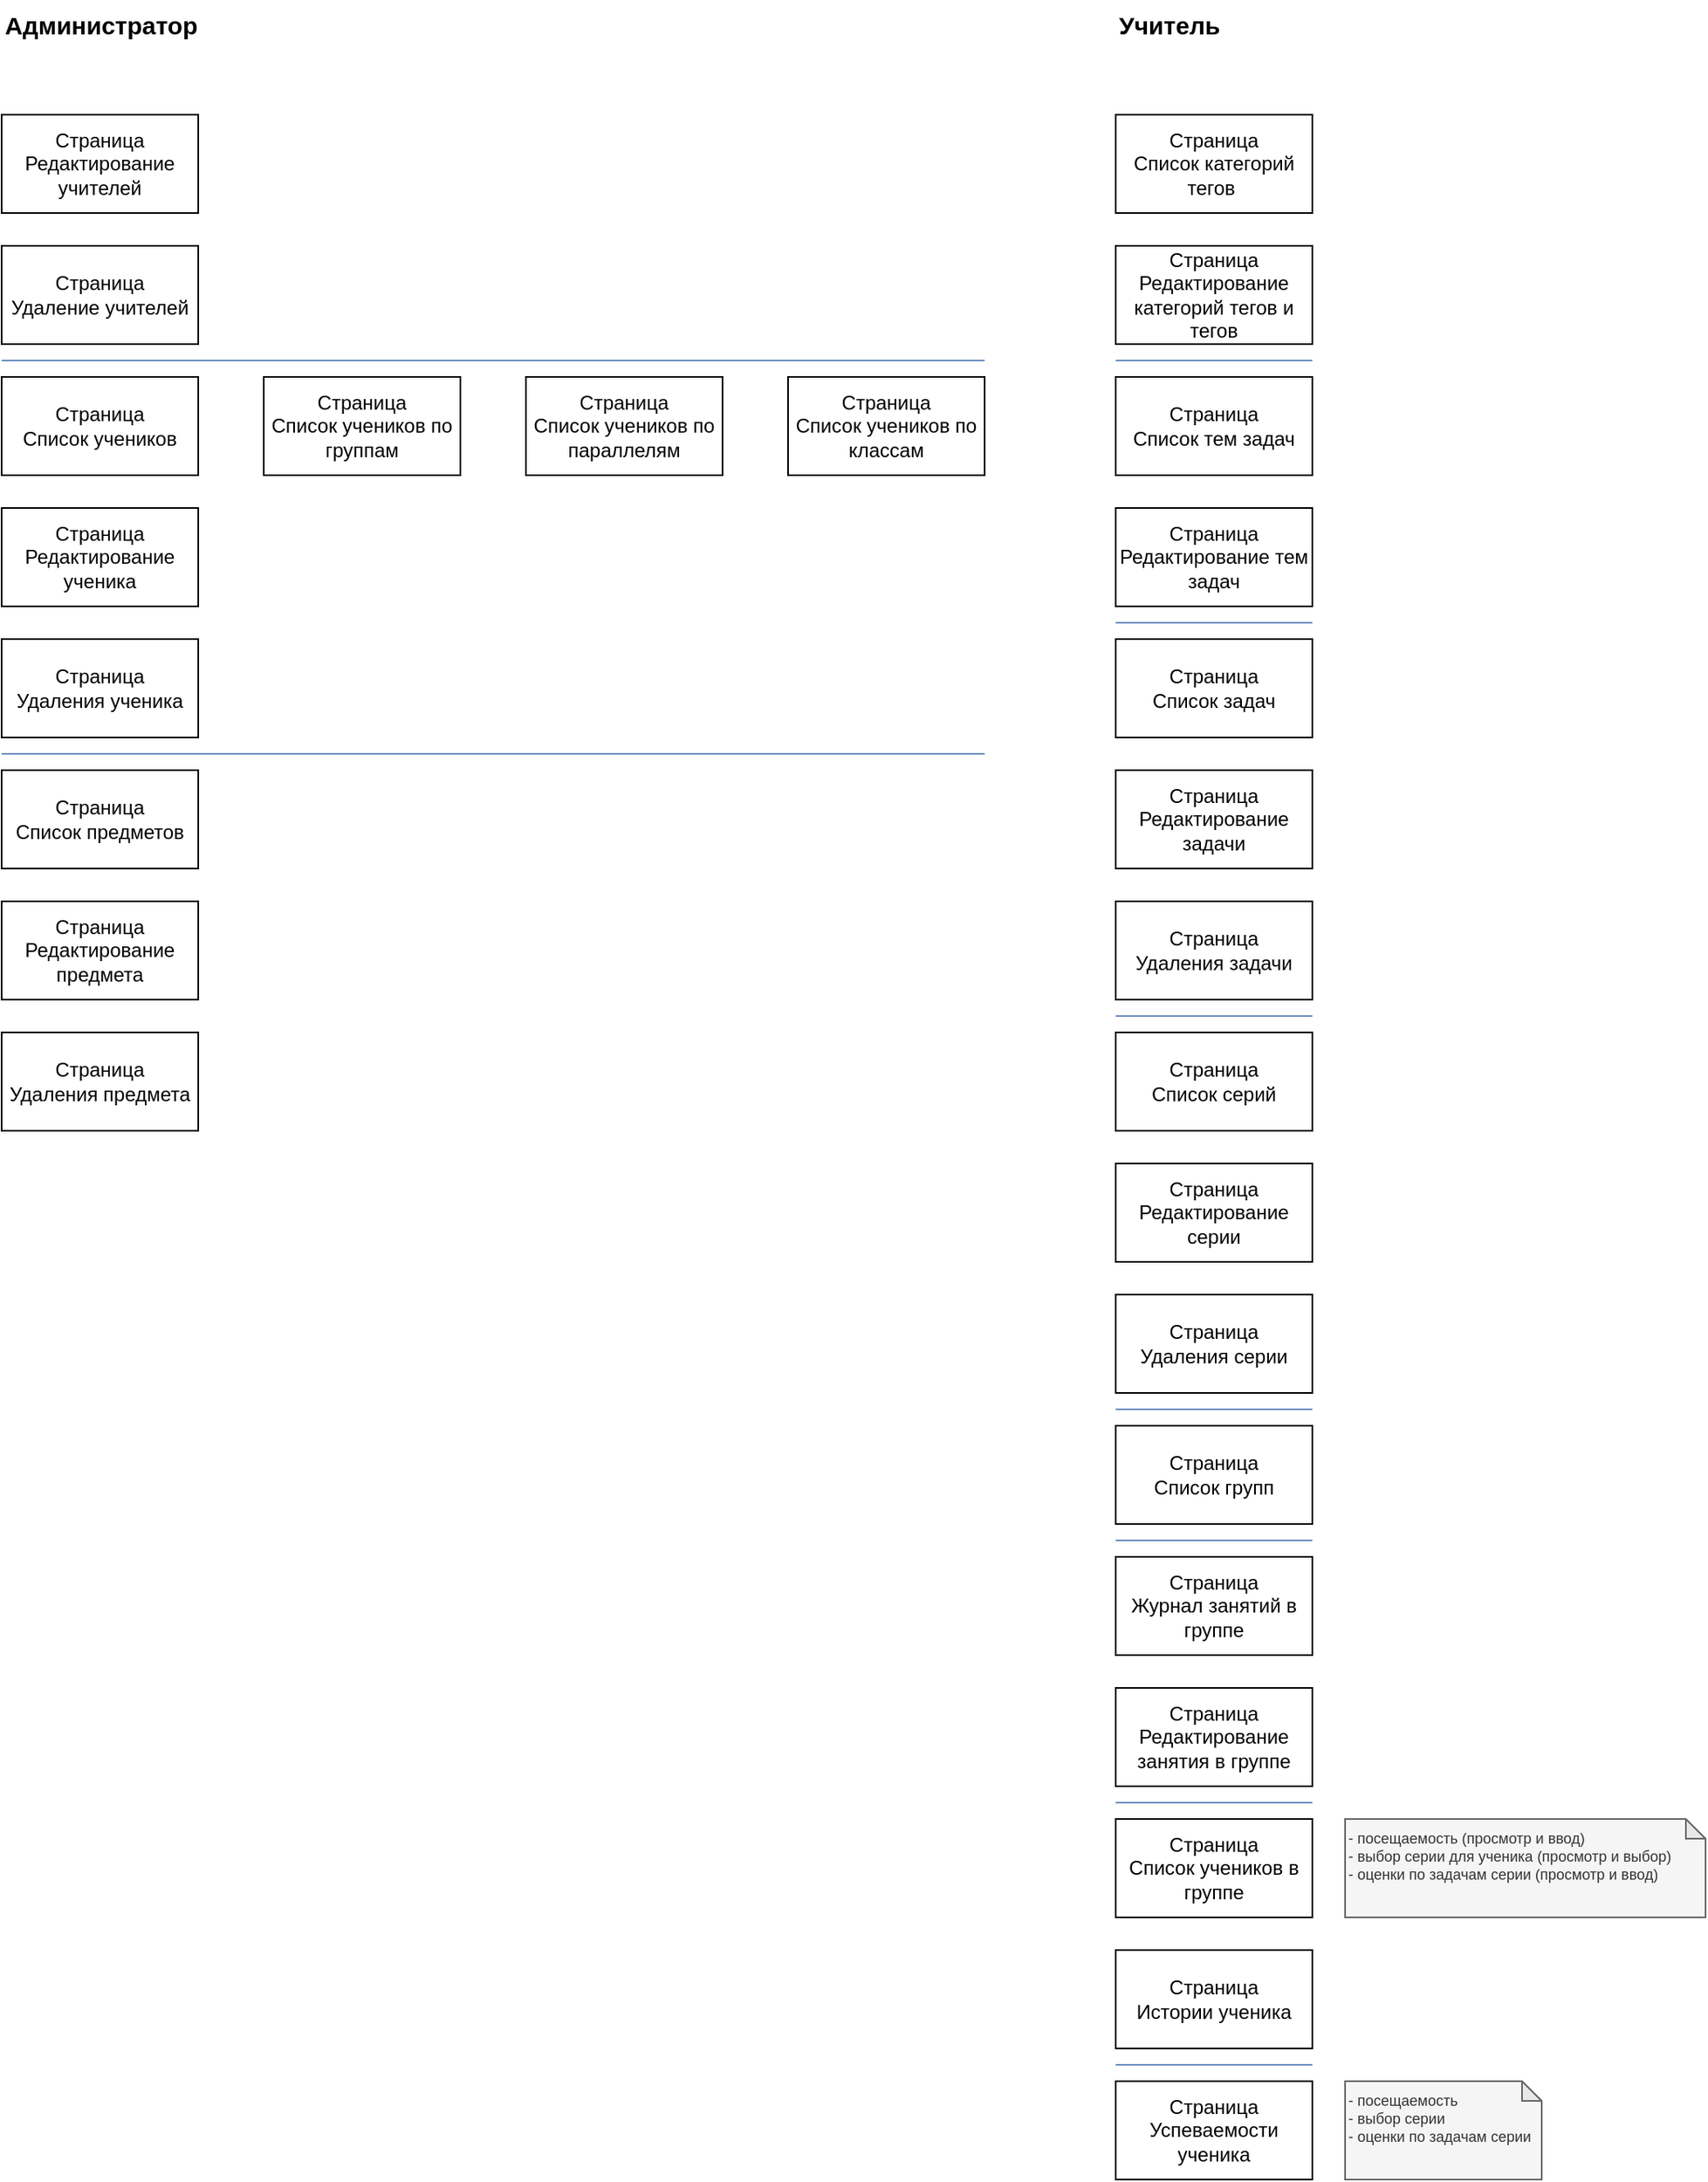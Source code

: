 <mxfile version="24.7.5">
  <diagram name="Page-1" id="ZGJE-EuKqo1q0yyvJVfk">
    <mxGraphModel dx="817" dy="434" grid="1" gridSize="10" guides="1" tooltips="1" connect="1" arrows="1" fold="1" page="1" pageScale="1" pageWidth="850" pageHeight="1100" math="0" shadow="0">
      <root>
        <mxCell id="0" />
        <mxCell id="1" parent="0" />
        <mxCell id="iRvsRHOg4NnXrF-ah_4C-1" value="Страница&lt;div&gt;Редактирование учителей&lt;/div&gt;" style="rounded=0;whiteSpace=wrap;html=1;" vertex="1" parent="1">
          <mxGeometry x="80" y="80" width="120" height="60" as="geometry" />
        </mxCell>
        <mxCell id="iRvsRHOg4NnXrF-ah_4C-2" value="Страница&lt;div&gt;Удаление учителей&lt;/div&gt;" style="rounded=0;whiteSpace=wrap;html=1;" vertex="1" parent="1">
          <mxGeometry x="80" y="160" width="120" height="60" as="geometry" />
        </mxCell>
        <mxCell id="iRvsRHOg4NnXrF-ah_4C-3" value="Страница&lt;div&gt;Список учеников&lt;/div&gt;" style="rounded=0;whiteSpace=wrap;html=1;" vertex="1" parent="1">
          <mxGeometry x="80" y="240" width="120" height="60" as="geometry" />
        </mxCell>
        <mxCell id="iRvsRHOg4NnXrF-ah_4C-4" value="Страница&lt;div&gt;Список учеников по группам&lt;/div&gt;" style="rounded=0;whiteSpace=wrap;html=1;" vertex="1" parent="1">
          <mxGeometry x="240" y="240" width="120" height="60" as="geometry" />
        </mxCell>
        <mxCell id="iRvsRHOg4NnXrF-ah_4C-5" value="Страница&lt;div&gt;Список учеников по параллелям&lt;/div&gt;" style="rounded=0;whiteSpace=wrap;html=1;" vertex="1" parent="1">
          <mxGeometry x="400" y="240" width="120" height="60" as="geometry" />
        </mxCell>
        <mxCell id="iRvsRHOg4NnXrF-ah_4C-6" value="Страница&lt;div&gt;Список учеников по классам&lt;/div&gt;" style="rounded=0;whiteSpace=wrap;html=1;" vertex="1" parent="1">
          <mxGeometry x="560" y="240" width="120" height="60" as="geometry" />
        </mxCell>
        <mxCell id="iRvsRHOg4NnXrF-ah_4C-7" value="Страница&lt;div&gt;Редактирование ученика&lt;/div&gt;" style="rounded=0;whiteSpace=wrap;html=1;" vertex="1" parent="1">
          <mxGeometry x="80" y="320" width="120" height="60" as="geometry" />
        </mxCell>
        <mxCell id="iRvsRHOg4NnXrF-ah_4C-8" value="Страница&lt;div&gt;Удаления ученика&lt;/div&gt;" style="rounded=0;whiteSpace=wrap;html=1;" vertex="1" parent="1">
          <mxGeometry x="80" y="400" width="120" height="60" as="geometry" />
        </mxCell>
        <mxCell id="iRvsRHOg4NnXrF-ah_4C-9" value="Страница&lt;div&gt;Список предметов&lt;/div&gt;" style="rounded=0;whiteSpace=wrap;html=1;" vertex="1" parent="1">
          <mxGeometry x="80" y="480" width="120" height="60" as="geometry" />
        </mxCell>
        <mxCell id="iRvsRHOg4NnXrF-ah_4C-10" value="Страница&lt;div&gt;Редактирование предмета&lt;/div&gt;" style="rounded=0;whiteSpace=wrap;html=1;" vertex="1" parent="1">
          <mxGeometry x="80" y="560" width="120" height="60" as="geometry" />
        </mxCell>
        <mxCell id="iRvsRHOg4NnXrF-ah_4C-11" value="Страница&lt;div&gt;Удаления предмета&lt;/div&gt;" style="rounded=0;whiteSpace=wrap;html=1;" vertex="1" parent="1">
          <mxGeometry x="80" y="640" width="120" height="60" as="geometry" />
        </mxCell>
        <mxCell id="iRvsRHOg4NnXrF-ah_4C-12" value="Администратор" style="text;html=1;align=left;verticalAlign=middle;whiteSpace=wrap;rounded=0;fontStyle=1;fontSize=15;" vertex="1" parent="1">
          <mxGeometry x="80" y="10" width="130" height="30" as="geometry" />
        </mxCell>
        <mxCell id="iRvsRHOg4NnXrF-ah_4C-13" value="Учитель" style="text;html=1;align=left;verticalAlign=middle;whiteSpace=wrap;rounded=0;fontStyle=1;fontSize=15;" vertex="1" parent="1">
          <mxGeometry x="760" y="10" width="130" height="30" as="geometry" />
        </mxCell>
        <mxCell id="iRvsRHOg4NnXrF-ah_4C-14" value="Страница&lt;div&gt;Список групп&lt;/div&gt;" style="rounded=0;whiteSpace=wrap;html=1;" vertex="1" parent="1">
          <mxGeometry x="760" y="880" width="120" height="60" as="geometry" />
        </mxCell>
        <mxCell id="iRvsRHOg4NnXrF-ah_4C-15" value="Страница&lt;div&gt;Журнал занятий в группе&lt;/div&gt;" style="rounded=0;whiteSpace=wrap;html=1;" vertex="1" parent="1">
          <mxGeometry x="760" y="960" width="120" height="60" as="geometry" />
        </mxCell>
        <mxCell id="iRvsRHOg4NnXrF-ah_4C-16" value="Страница&lt;div&gt;Список учеников в группе&lt;/div&gt;" style="rounded=0;whiteSpace=wrap;html=1;" vertex="1" parent="1">
          <mxGeometry x="760" y="1120" width="120" height="60" as="geometry" />
        </mxCell>
        <mxCell id="iRvsRHOg4NnXrF-ah_4C-17" value="" style="endArrow=none;html=1;rounded=0;fillColor=#dae8fc;strokeColor=#6c8ebf;" edge="1" parent="1">
          <mxGeometry width="50" height="50" relative="1" as="geometry">
            <mxPoint x="80" y="230" as="sourcePoint" />
            <mxPoint x="680" y="230" as="targetPoint" />
          </mxGeometry>
        </mxCell>
        <mxCell id="iRvsRHOg4NnXrF-ah_4C-18" value="" style="endArrow=none;html=1;rounded=0;fillColor=#dae8fc;strokeColor=#6c8ebf;" edge="1" parent="1">
          <mxGeometry width="50" height="50" relative="1" as="geometry">
            <mxPoint x="80" y="470" as="sourcePoint" />
            <mxPoint x="680" y="470" as="targetPoint" />
          </mxGeometry>
        </mxCell>
        <mxCell id="iRvsRHOg4NnXrF-ah_4C-19" value="Страница&lt;div&gt;Список задач&lt;/div&gt;" style="rounded=0;whiteSpace=wrap;html=1;" vertex="1" parent="1">
          <mxGeometry x="760" y="400" width="120" height="60" as="geometry" />
        </mxCell>
        <mxCell id="iRvsRHOg4NnXrF-ah_4C-20" value="Страница&lt;div&gt;Редактирование задачи&lt;/div&gt;" style="rounded=0;whiteSpace=wrap;html=1;" vertex="1" parent="1">
          <mxGeometry x="760" y="480" width="120" height="60" as="geometry" />
        </mxCell>
        <mxCell id="iRvsRHOg4NnXrF-ah_4C-21" value="Страница&lt;div&gt;Удаления задачи&lt;/div&gt;" style="rounded=0;whiteSpace=wrap;html=1;" vertex="1" parent="1">
          <mxGeometry x="760" y="560" width="120" height="60" as="geometry" />
        </mxCell>
        <mxCell id="iRvsRHOg4NnXrF-ah_4C-22" value="" style="endArrow=none;html=1;rounded=0;fillColor=#dae8fc;strokeColor=#6c8ebf;" edge="1" parent="1">
          <mxGeometry width="50" height="50" relative="1" as="geometry">
            <mxPoint x="760" y="630" as="sourcePoint" />
            <mxPoint x="880" y="630" as="targetPoint" />
          </mxGeometry>
        </mxCell>
        <mxCell id="iRvsRHOg4NnXrF-ah_4C-23" value="Страница&lt;div&gt;Список серий&lt;/div&gt;" style="rounded=0;whiteSpace=wrap;html=1;" vertex="1" parent="1">
          <mxGeometry x="760" y="640" width="120" height="60" as="geometry" />
        </mxCell>
        <mxCell id="iRvsRHOg4NnXrF-ah_4C-24" value="Страница&lt;div&gt;Редактирование серии&lt;/div&gt;" style="rounded=0;whiteSpace=wrap;html=1;" vertex="1" parent="1">
          <mxGeometry x="760" y="720" width="120" height="60" as="geometry" />
        </mxCell>
        <mxCell id="iRvsRHOg4NnXrF-ah_4C-25" value="Страница&lt;div&gt;Удаления серии&lt;/div&gt;" style="rounded=0;whiteSpace=wrap;html=1;" vertex="1" parent="1">
          <mxGeometry x="760" y="800" width="120" height="60" as="geometry" />
        </mxCell>
        <mxCell id="iRvsRHOg4NnXrF-ah_4C-26" value="" style="endArrow=none;html=1;rounded=0;fillColor=#dae8fc;strokeColor=#6c8ebf;" edge="1" parent="1">
          <mxGeometry width="50" height="50" relative="1" as="geometry">
            <mxPoint x="760" y="870" as="sourcePoint" />
            <mxPoint x="880" y="870" as="targetPoint" />
          </mxGeometry>
        </mxCell>
        <mxCell id="iRvsRHOg4NnXrF-ah_4C-29" value="" style="endArrow=none;html=1;rounded=0;fillColor=#dae8fc;strokeColor=#6c8ebf;" edge="1" parent="1">
          <mxGeometry width="50" height="50" relative="1" as="geometry">
            <mxPoint x="760" y="950" as="sourcePoint" />
            <mxPoint x="880" y="950" as="targetPoint" />
          </mxGeometry>
        </mxCell>
        <mxCell id="iRvsRHOg4NnXrF-ah_4C-30" value="Страница&lt;div&gt;Редактирование занятия в группе&lt;/div&gt;" style="rounded=0;whiteSpace=wrap;html=1;" vertex="1" parent="1">
          <mxGeometry x="760" y="1040" width="120" height="60" as="geometry" />
        </mxCell>
        <mxCell id="iRvsRHOg4NnXrF-ah_4C-31" value="Страница&lt;div&gt;Список тем задач&lt;/div&gt;" style="rounded=0;whiteSpace=wrap;html=1;" vertex="1" parent="1">
          <mxGeometry x="760" y="240" width="120" height="60" as="geometry" />
        </mxCell>
        <mxCell id="iRvsRHOg4NnXrF-ah_4C-32" value="Страница Редактирование категорий тегов и тегов" style="rounded=0;whiteSpace=wrap;html=1;" vertex="1" parent="1">
          <mxGeometry x="760" y="160" width="120" height="60" as="geometry" />
        </mxCell>
        <mxCell id="iRvsRHOg4NnXrF-ah_4C-33" value="Страница&lt;div&gt;Список категорий тегов&amp;nbsp;&lt;/div&gt;" style="rounded=0;whiteSpace=wrap;html=1;" vertex="1" parent="1">
          <mxGeometry x="760" y="80" width="120" height="60" as="geometry" />
        </mxCell>
        <mxCell id="iRvsRHOg4NnXrF-ah_4C-34" value="Страница&lt;div&gt;Редактирование тем задач&lt;/div&gt;" style="rounded=0;whiteSpace=wrap;html=1;" vertex="1" parent="1">
          <mxGeometry x="760" y="320" width="120" height="60" as="geometry" />
        </mxCell>
        <mxCell id="iRvsRHOg4NnXrF-ah_4C-35" value="" style="endArrow=none;html=1;rounded=0;fillColor=#dae8fc;strokeColor=#6c8ebf;" edge="1" parent="1">
          <mxGeometry width="50" height="50" relative="1" as="geometry">
            <mxPoint x="760" y="230" as="sourcePoint" />
            <mxPoint x="880" y="230" as="targetPoint" />
          </mxGeometry>
        </mxCell>
        <mxCell id="iRvsRHOg4NnXrF-ah_4C-36" value="" style="endArrow=none;html=1;rounded=0;fillColor=#dae8fc;strokeColor=#6c8ebf;" edge="1" parent="1">
          <mxGeometry width="50" height="50" relative="1" as="geometry">
            <mxPoint x="760" y="390" as="sourcePoint" />
            <mxPoint x="880" y="390" as="targetPoint" />
          </mxGeometry>
        </mxCell>
        <mxCell id="iRvsRHOg4NnXrF-ah_4C-37" value="" style="endArrow=none;html=1;rounded=0;fillColor=#dae8fc;strokeColor=#6c8ebf;" edge="1" parent="1">
          <mxGeometry width="50" height="50" relative="1" as="geometry">
            <mxPoint x="760" y="1110" as="sourcePoint" />
            <mxPoint x="880" y="1110" as="targetPoint" />
          </mxGeometry>
        </mxCell>
        <mxCell id="iRvsRHOg4NnXrF-ah_4C-38" value="Страница&lt;div&gt;Истории ученика&lt;/div&gt;" style="rounded=0;whiteSpace=wrap;html=1;" vertex="1" parent="1">
          <mxGeometry x="760" y="1200" width="120" height="60" as="geometry" />
        </mxCell>
        <mxCell id="iRvsRHOg4NnXrF-ah_4C-39" value="" style="endArrow=none;html=1;rounded=0;fillColor=#dae8fc;strokeColor=#6c8ebf;" edge="1" parent="1">
          <mxGeometry width="50" height="50" relative="1" as="geometry">
            <mxPoint x="760" y="1270" as="sourcePoint" />
            <mxPoint x="880" y="1270" as="targetPoint" />
          </mxGeometry>
        </mxCell>
        <mxCell id="iRvsRHOg4NnXrF-ah_4C-42" value="- посещаемость (просмотр и ввод)&lt;div&gt;- выбор серии для ученика (просмотр и выбор)&lt;br&gt;&lt;div style=&quot;font-size: 9px;&quot;&gt;- оценки по задачам серии (просмотр и ввод)&lt;/div&gt;&lt;/div&gt;" style="shape=note;whiteSpace=wrap;html=1;backgroundOutline=1;darkOpacity=0.05;size=12;fillColor=#f5f5f5;fontColor=#333333;strokeColor=#666666;align=left;verticalAlign=top;fontSize=9;" vertex="1" parent="1">
          <mxGeometry x="900" y="1120" width="220" height="60" as="geometry" />
        </mxCell>
        <mxCell id="iRvsRHOg4NnXrF-ah_4C-43" value="Страница&lt;div&gt;Успеваемости ученика&lt;/div&gt;" style="rounded=0;whiteSpace=wrap;html=1;" vertex="1" parent="1">
          <mxGeometry x="760" y="1280" width="120" height="60" as="geometry" />
        </mxCell>
        <mxCell id="iRvsRHOg4NnXrF-ah_4C-44" value="- посещаемость&lt;div&gt;- выбор серии&lt;br&gt;&lt;div style=&quot;font-size: 9px;&quot;&gt;- оценки по задачам серии&lt;/div&gt;&lt;/div&gt;" style="shape=note;whiteSpace=wrap;html=1;backgroundOutline=1;darkOpacity=0.05;size=12;fillColor=#f5f5f5;fontColor=#333333;strokeColor=#666666;align=left;verticalAlign=top;fontSize=9;" vertex="1" parent="1">
          <mxGeometry x="900" y="1280" width="120" height="60" as="geometry" />
        </mxCell>
      </root>
    </mxGraphModel>
  </diagram>
</mxfile>
